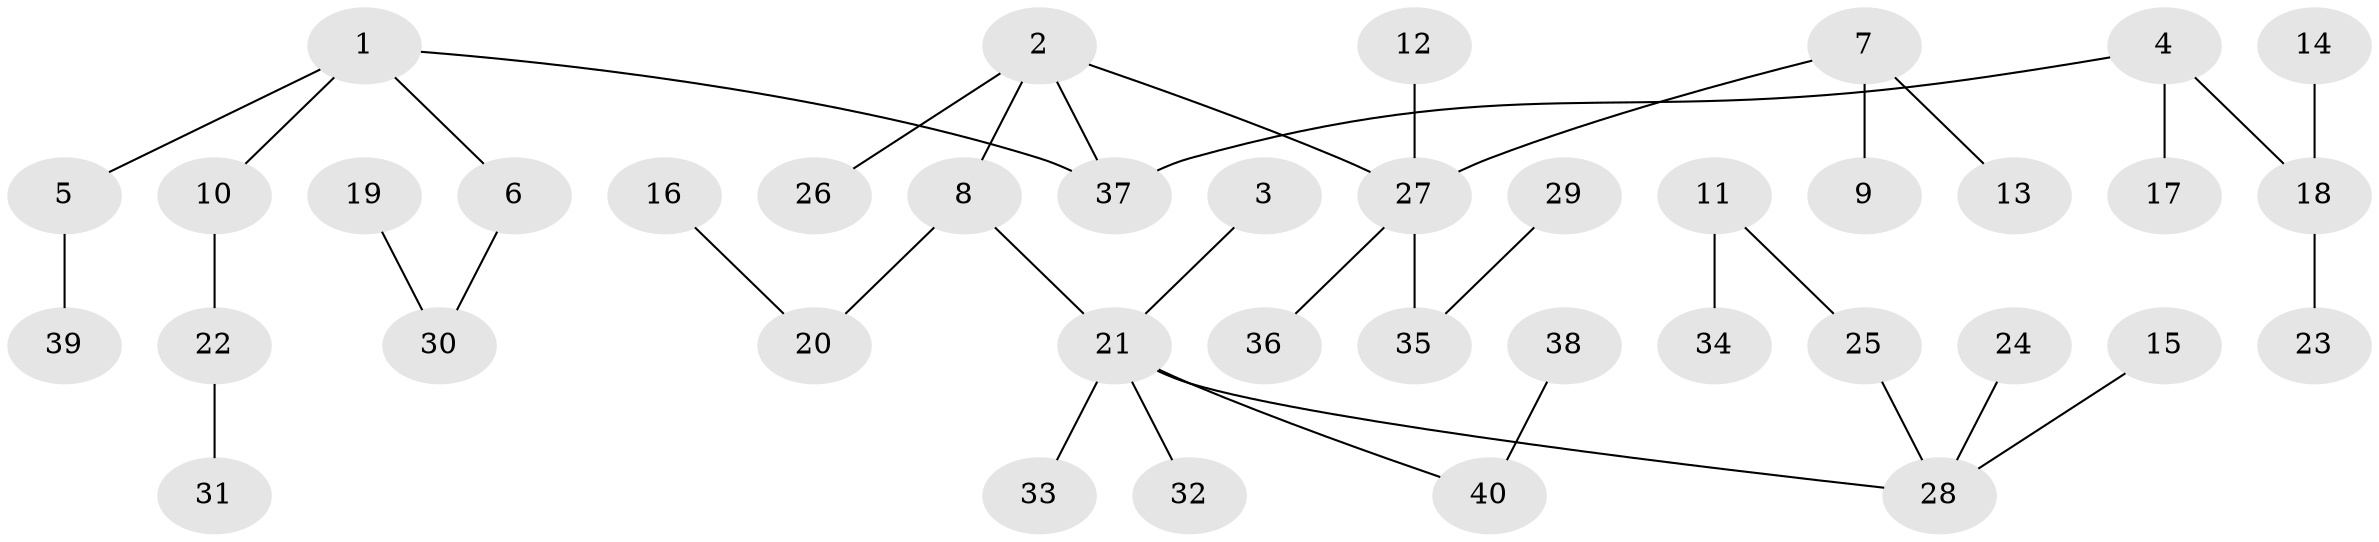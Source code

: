 // original degree distribution, {3: 0.11224489795918367, 5: 0.02040816326530612, 4: 0.10204081632653061, 6: 0.01020408163265306, 8: 0.01020408163265306, 1: 0.5, 2: 0.24489795918367346}
// Generated by graph-tools (version 1.1) at 2025/37/03/04/25 23:37:22]
// undirected, 40 vertices, 39 edges
graph export_dot {
  node [color=gray90,style=filled];
  1;
  2;
  3;
  4;
  5;
  6;
  7;
  8;
  9;
  10;
  11;
  12;
  13;
  14;
  15;
  16;
  17;
  18;
  19;
  20;
  21;
  22;
  23;
  24;
  25;
  26;
  27;
  28;
  29;
  30;
  31;
  32;
  33;
  34;
  35;
  36;
  37;
  38;
  39;
  40;
  1 -- 5 [weight=1.0];
  1 -- 6 [weight=1.0];
  1 -- 10 [weight=1.0];
  1 -- 37 [weight=1.0];
  2 -- 8 [weight=1.0];
  2 -- 26 [weight=1.0];
  2 -- 27 [weight=1.0];
  2 -- 37 [weight=1.0];
  3 -- 21 [weight=1.0];
  4 -- 17 [weight=1.0];
  4 -- 18 [weight=1.0];
  4 -- 37 [weight=1.0];
  5 -- 39 [weight=1.0];
  6 -- 30 [weight=1.0];
  7 -- 9 [weight=1.0];
  7 -- 13 [weight=1.0];
  7 -- 27 [weight=1.0];
  8 -- 20 [weight=1.0];
  8 -- 21 [weight=1.0];
  10 -- 22 [weight=1.0];
  11 -- 25 [weight=1.0];
  11 -- 34 [weight=1.0];
  12 -- 27 [weight=1.0];
  14 -- 18 [weight=1.0];
  15 -- 28 [weight=1.0];
  16 -- 20 [weight=1.0];
  18 -- 23 [weight=1.0];
  19 -- 30 [weight=1.0];
  21 -- 28 [weight=1.0];
  21 -- 32 [weight=1.0];
  21 -- 33 [weight=1.0];
  21 -- 40 [weight=1.0];
  22 -- 31 [weight=1.0];
  24 -- 28 [weight=1.0];
  25 -- 28 [weight=1.0];
  27 -- 35 [weight=1.0];
  27 -- 36 [weight=1.0];
  29 -- 35 [weight=1.0];
  38 -- 40 [weight=1.0];
}
